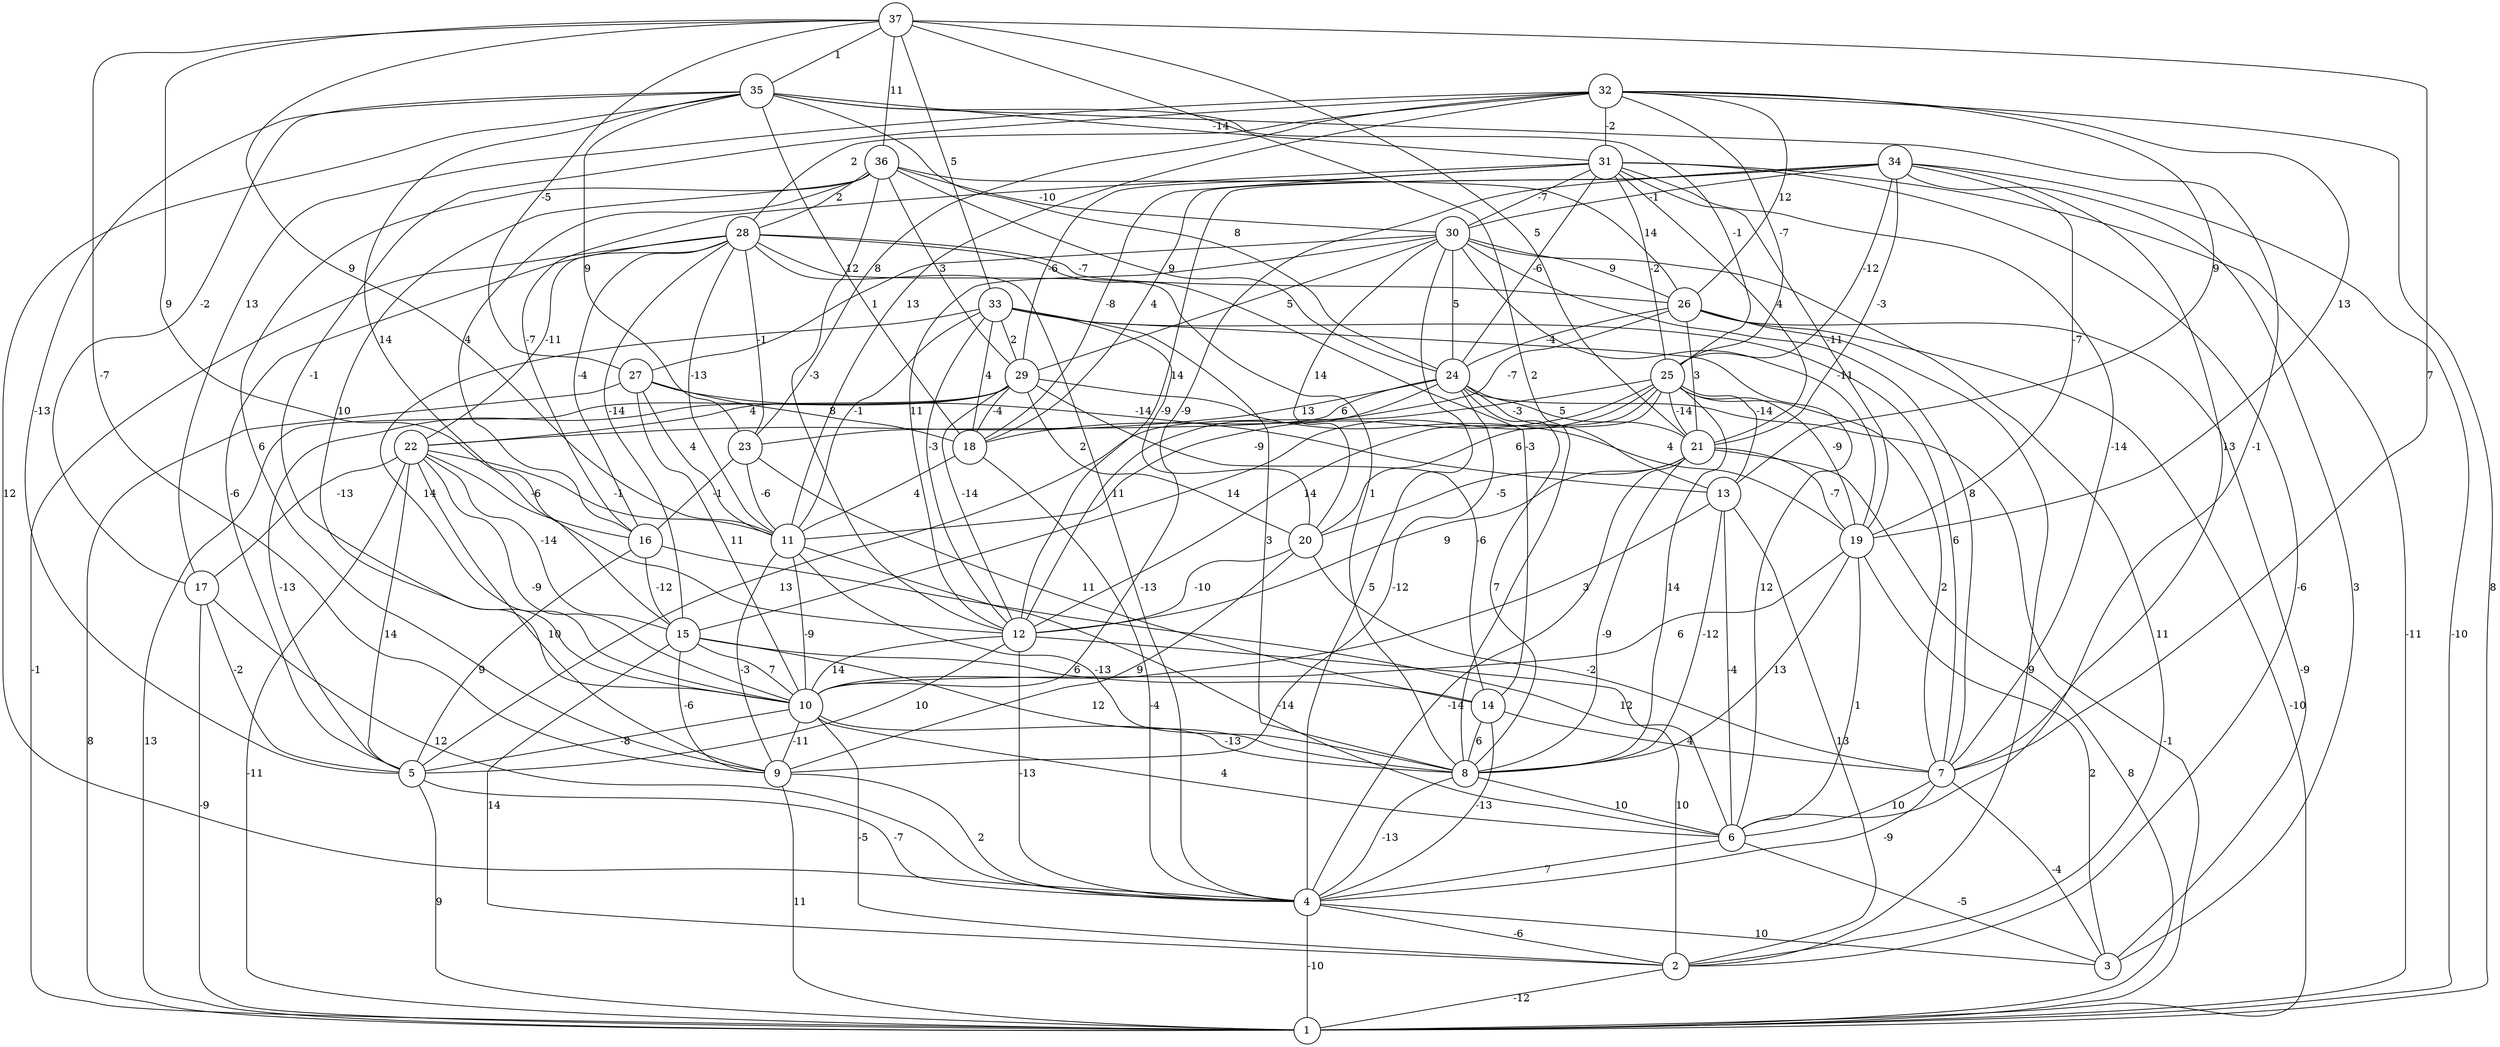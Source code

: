 graph { 
	 fontname="Helvetica,Arial,sans-serif" 
	 node [shape = circle]; 
	 37 -- 7 [label = "7"];
	 37 -- 8 [label = "2"];
	 37 -- 9 [label = "-7"];
	 37 -- 11 [label = "9"];
	 37 -- 12 [label = "9"];
	 37 -- 21 [label = "5"];
	 37 -- 27 [label = "-5"];
	 37 -- 33 [label = "5"];
	 37 -- 35 [label = "1"];
	 37 -- 36 [label = "11"];
	 36 -- 9 [label = "6"];
	 36 -- 10 [label = "10"];
	 36 -- 12 [label = "-3"];
	 36 -- 16 [label = "4"];
	 36 -- 24 [label = "9"];
	 36 -- 26 [label = "14"];
	 36 -- 28 [label = "2"];
	 36 -- 29 [label = "3"];
	 36 -- 30 [label = "-10"];
	 35 -- 4 [label = "12"];
	 35 -- 5 [label = "-13"];
	 35 -- 6 [label = "-1"];
	 35 -- 15 [label = "14"];
	 35 -- 17 [label = "-2"];
	 35 -- 18 [label = "12"];
	 35 -- 23 [label = "9"];
	 35 -- 24 [label = "8"];
	 35 -- 25 [label = "-1"];
	 35 -- 31 [label = "-14"];
	 34 -- 1 [label = "-10"];
	 34 -- 3 [label = "3"];
	 34 -- 7 [label = "13"];
	 34 -- 10 [label = "-9"];
	 34 -- 12 [label = "14"];
	 34 -- 18 [label = "4"];
	 34 -- 19 [label = "-7"];
	 34 -- 21 [label = "-3"];
	 34 -- 25 [label = "-12"];
	 34 -- 30 [label = "-1"];
	 33 -- 6 [label = "12"];
	 33 -- 7 [label = "6"];
	 33 -- 8 [label = "3"];
	 33 -- 10 [label = "14"];
	 33 -- 11 [label = "-1"];
	 33 -- 12 [label = "-3"];
	 33 -- 18 [label = "4"];
	 33 -- 20 [label = "-9"];
	 33 -- 29 [label = "2"];
	 32 -- 1 [label = "8"];
	 32 -- 10 [label = "-1"];
	 32 -- 11 [label = "13"];
	 32 -- 13 [label = "9"];
	 32 -- 17 [label = "13"];
	 32 -- 19 [label = "13"];
	 32 -- 23 [label = "8"];
	 32 -- 25 [label = "-7"];
	 32 -- 26 [label = "12"];
	 32 -- 28 [label = "2"];
	 32 -- 31 [label = "-2"];
	 31 -- 1 [label = "-11"];
	 31 -- 2 [label = "-6"];
	 31 -- 7 [label = "-14"];
	 31 -- 16 [label = "-7"];
	 31 -- 18 [label = "-8"];
	 31 -- 19 [label = "-11"];
	 31 -- 21 [label = "4"];
	 31 -- 24 [label = "-6"];
	 31 -- 25 [label = "-2"];
	 31 -- 29 [label = "-6"];
	 31 -- 30 [label = "-7"];
	 30 -- 2 [label = "11"];
	 30 -- 4 [label = "5"];
	 30 -- 7 [label = "8"];
	 30 -- 12 [label = "11"];
	 30 -- 19 [label = "-11"];
	 30 -- 20 [label = "14"];
	 30 -- 24 [label = "5"];
	 30 -- 26 [label = "9"];
	 30 -- 27 [label = "1"];
	 30 -- 29 [label = "5"];
	 29 -- 1 [label = "13"];
	 29 -- 5 [label = "-13"];
	 29 -- 12 [label = "-14"];
	 29 -- 14 [label = "-6"];
	 29 -- 18 [label = "-4"];
	 29 -- 19 [label = "4"];
	 29 -- 20 [label = "2"];
	 29 -- 22 [label = "4"];
	 28 -- 1 [label = "-1"];
	 28 -- 4 [label = "-13"];
	 28 -- 5 [label = "-6"];
	 28 -- 8 [label = "1"];
	 28 -- 11 [label = "-13"];
	 28 -- 14 [label = "-3"];
	 28 -- 15 [label = "-14"];
	 28 -- 16 [label = "-4"];
	 28 -- 22 [label = "-11"];
	 28 -- 23 [label = "-1"];
	 28 -- 26 [label = "-7"];
	 27 -- 1 [label = "8"];
	 27 -- 10 [label = "11"];
	 27 -- 11 [label = "4"];
	 27 -- 13 [label = "-14"];
	 27 -- 18 [label = "8"];
	 26 -- 1 [label = "-10"];
	 26 -- 2 [label = "9"];
	 26 -- 3 [label = "-9"];
	 26 -- 18 [label = "-7"];
	 26 -- 21 [label = "3"];
	 26 -- 24 [label = "-4"];
	 25 -- 5 [label = "13"];
	 25 -- 7 [label = "2"];
	 25 -- 8 [label = "14"];
	 25 -- 11 [label = "-9"];
	 25 -- 12 [label = "14"];
	 25 -- 13 [label = "-14"];
	 25 -- 15 [label = "14"];
	 25 -- 19 [label = "-9"];
	 25 -- 20 [label = "6"];
	 25 -- 21 [label = "-14"];
	 24 -- 1 [label = "-1"];
	 24 -- 8 [label = "7"];
	 24 -- 9 [label = "-12"];
	 24 -- 12 [label = "11"];
	 24 -- 13 [label = "-3"];
	 24 -- 21 [label = "5"];
	 24 -- 22 [label = "13"];
	 24 -- 23 [label = "6"];
	 23 -- 11 [label = "-6"];
	 23 -- 14 [label = "11"];
	 23 -- 16 [label = "-1"];
	 22 -- 1 [label = "-11"];
	 22 -- 5 [label = "14"];
	 22 -- 9 [label = "10"];
	 22 -- 10 [label = "-9"];
	 22 -- 11 [label = "-1"];
	 22 -- 15 [label = "-14"];
	 22 -- 16 [label = "-6"];
	 22 -- 17 [label = "-13"];
	 21 -- 1 [label = "8"];
	 21 -- 4 [label = "-14"];
	 21 -- 8 [label = "-9"];
	 21 -- 12 [label = "9"];
	 21 -- 19 [label = "-7"];
	 21 -- 20 [label = "-5"];
	 20 -- 7 [label = "-2"];
	 20 -- 9 [label = "9"];
	 20 -- 12 [label = "-10"];
	 19 -- 3 [label = "2"];
	 19 -- 6 [label = "1"];
	 19 -- 8 [label = "13"];
	 19 -- 10 [label = "6"];
	 18 -- 4 [label = "-4"];
	 18 -- 11 [label = "4"];
	 17 -- 1 [label = "-9"];
	 17 -- 4 [label = "12"];
	 17 -- 5 [label = "-2"];
	 16 -- 5 [label = "9"];
	 16 -- 6 [label = "12"];
	 16 -- 15 [label = "-12"];
	 15 -- 2 [label = "14"];
	 15 -- 8 [label = "12"];
	 15 -- 9 [label = "-6"];
	 15 -- 10 [label = "7"];
	 15 -- 14 [label = "6"];
	 14 -- 4 [label = "-13"];
	 14 -- 7 [label = "4"];
	 14 -- 8 [label = "6"];
	 13 -- 2 [label = "13"];
	 13 -- 6 [label = "-4"];
	 13 -- 8 [label = "-12"];
	 13 -- 10 [label = "3"];
	 12 -- 2 [label = "10"];
	 12 -- 4 [label = "-13"];
	 12 -- 5 [label = "10"];
	 12 -- 10 [label = "14"];
	 11 -- 6 [label = "-14"];
	 11 -- 8 [label = "-13"];
	 11 -- 9 [label = "-3"];
	 11 -- 10 [label = "-9"];
	 10 -- 2 [label = "-5"];
	 10 -- 5 [label = "-8"];
	 10 -- 6 [label = "4"];
	 10 -- 8 [label = "-13"];
	 10 -- 9 [label = "-11"];
	 9 -- 1 [label = "11"];
	 9 -- 4 [label = "2"];
	 8 -- 4 [label = "-13"];
	 8 -- 6 [label = "10"];
	 7 -- 3 [label = "-4"];
	 7 -- 4 [label = "-9"];
	 7 -- 6 [label = "10"];
	 6 -- 3 [label = "-5"];
	 6 -- 4 [label = "7"];
	 5 -- 1 [label = "9"];
	 5 -- 4 [label = "-7"];
	 4 -- 1 [label = "-10"];
	 4 -- 2 [label = "-6"];
	 4 -- 3 [label = "10"];
	 2 -- 1 [label = "-12"];
	 1;
	 2;
	 3;
	 4;
	 5;
	 6;
	 7;
	 8;
	 9;
	 10;
	 11;
	 12;
	 13;
	 14;
	 15;
	 16;
	 17;
	 18;
	 19;
	 20;
	 21;
	 22;
	 23;
	 24;
	 25;
	 26;
	 27;
	 28;
	 29;
	 30;
	 31;
	 32;
	 33;
	 34;
	 35;
	 36;
	 37;
}

